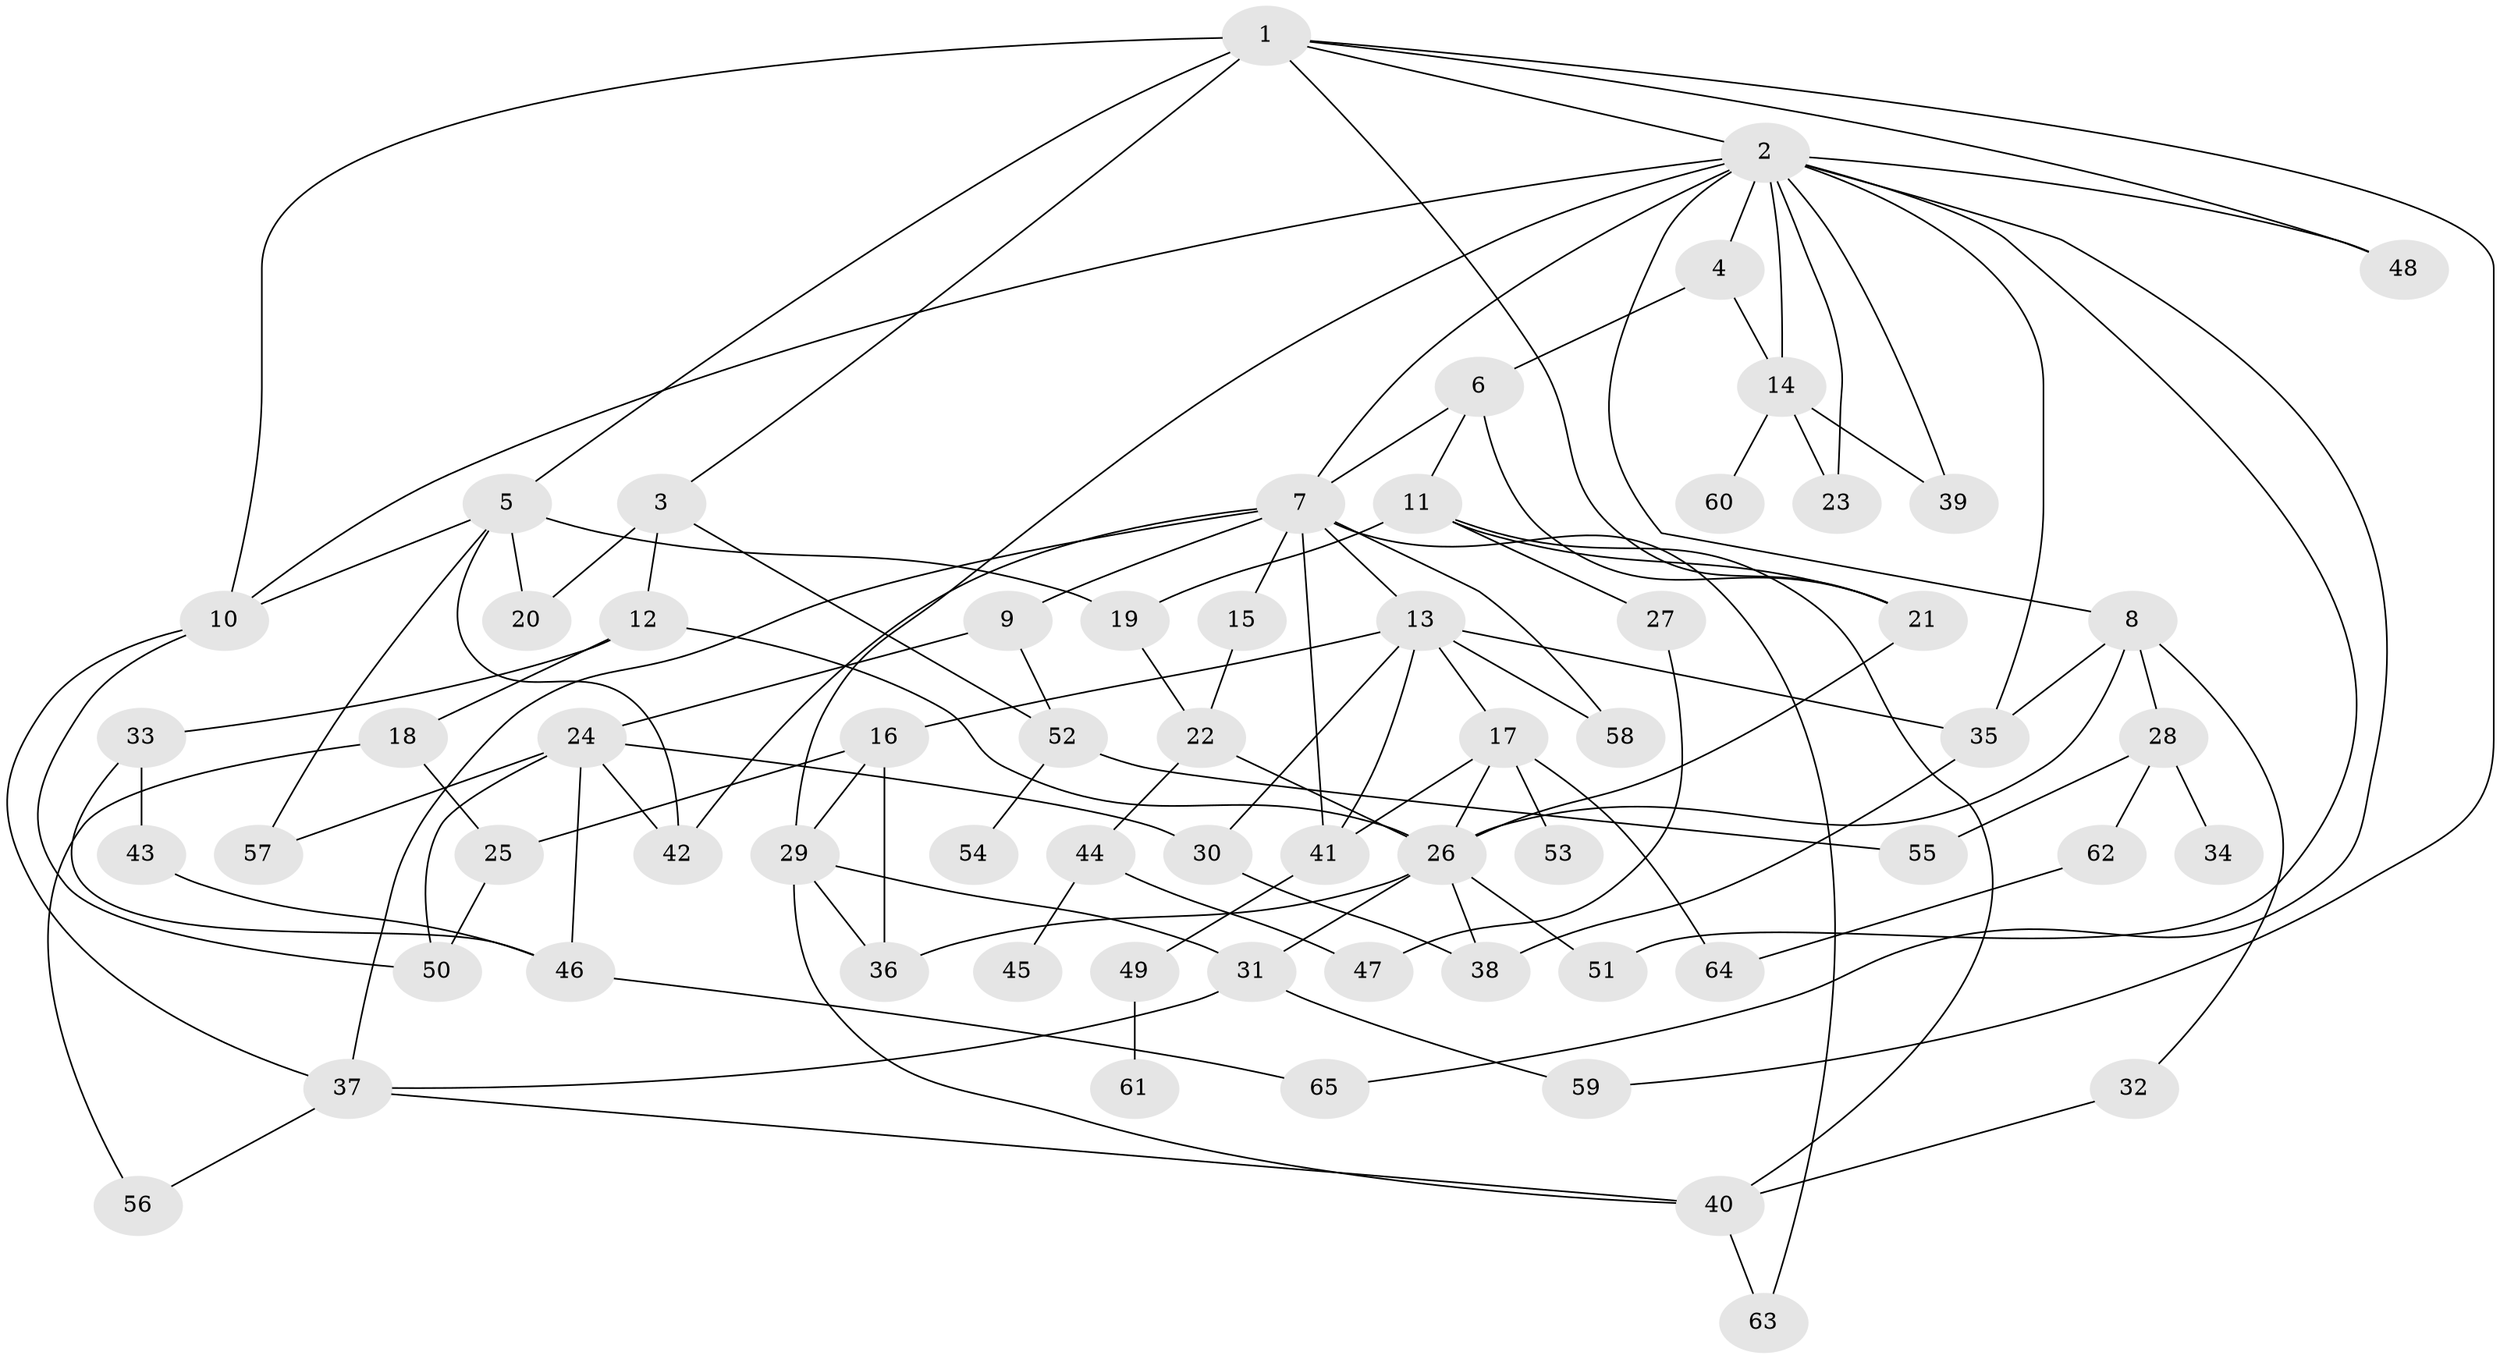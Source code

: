// original degree distribution, {4: 0.14615384615384616, 7: 0.03076923076923077, 5: 0.06153846153846154, 3: 0.23846153846153847, 2: 0.33076923076923076, 6: 0.03076923076923077, 1: 0.16153846153846155}
// Generated by graph-tools (version 1.1) at 2025/34/03/09/25 02:34:03]
// undirected, 65 vertices, 114 edges
graph export_dot {
graph [start="1"]
  node [color=gray90,style=filled];
  1;
  2;
  3;
  4;
  5;
  6;
  7;
  8;
  9;
  10;
  11;
  12;
  13;
  14;
  15;
  16;
  17;
  18;
  19;
  20;
  21;
  22;
  23;
  24;
  25;
  26;
  27;
  28;
  29;
  30;
  31;
  32;
  33;
  34;
  35;
  36;
  37;
  38;
  39;
  40;
  41;
  42;
  43;
  44;
  45;
  46;
  47;
  48;
  49;
  50;
  51;
  52;
  53;
  54;
  55;
  56;
  57;
  58;
  59;
  60;
  61;
  62;
  63;
  64;
  65;
  1 -- 2 [weight=1.0];
  1 -- 3 [weight=1.0];
  1 -- 5 [weight=1.0];
  1 -- 10 [weight=1.0];
  1 -- 21 [weight=1.0];
  1 -- 48 [weight=1.0];
  1 -- 59 [weight=1.0];
  2 -- 4 [weight=2.0];
  2 -- 7 [weight=1.0];
  2 -- 8 [weight=1.0];
  2 -- 10 [weight=1.0];
  2 -- 14 [weight=1.0];
  2 -- 23 [weight=1.0];
  2 -- 29 [weight=1.0];
  2 -- 35 [weight=1.0];
  2 -- 39 [weight=1.0];
  2 -- 48 [weight=1.0];
  2 -- 51 [weight=1.0];
  2 -- 65 [weight=1.0];
  3 -- 12 [weight=1.0];
  3 -- 20 [weight=1.0];
  3 -- 52 [weight=1.0];
  4 -- 6 [weight=1.0];
  4 -- 14 [weight=1.0];
  5 -- 10 [weight=1.0];
  5 -- 19 [weight=1.0];
  5 -- 20 [weight=1.0];
  5 -- 42 [weight=1.0];
  5 -- 57 [weight=1.0];
  6 -- 7 [weight=1.0];
  6 -- 11 [weight=1.0];
  6 -- 21 [weight=1.0];
  7 -- 9 [weight=1.0];
  7 -- 13 [weight=1.0];
  7 -- 15 [weight=1.0];
  7 -- 37 [weight=1.0];
  7 -- 41 [weight=1.0];
  7 -- 42 [weight=1.0];
  7 -- 58 [weight=1.0];
  7 -- 63 [weight=1.0];
  8 -- 26 [weight=1.0];
  8 -- 28 [weight=1.0];
  8 -- 32 [weight=1.0];
  8 -- 35 [weight=1.0];
  9 -- 24 [weight=1.0];
  9 -- 52 [weight=1.0];
  10 -- 37 [weight=1.0];
  10 -- 50 [weight=1.0];
  11 -- 19 [weight=1.0];
  11 -- 21 [weight=1.0];
  11 -- 27 [weight=1.0];
  11 -- 40 [weight=1.0];
  12 -- 18 [weight=1.0];
  12 -- 26 [weight=1.0];
  12 -- 33 [weight=1.0];
  13 -- 16 [weight=2.0];
  13 -- 17 [weight=1.0];
  13 -- 30 [weight=1.0];
  13 -- 35 [weight=1.0];
  13 -- 41 [weight=1.0];
  13 -- 58 [weight=1.0];
  14 -- 23 [weight=1.0];
  14 -- 39 [weight=1.0];
  14 -- 60 [weight=1.0];
  15 -- 22 [weight=1.0];
  16 -- 25 [weight=1.0];
  16 -- 29 [weight=1.0];
  16 -- 36 [weight=1.0];
  17 -- 26 [weight=1.0];
  17 -- 41 [weight=1.0];
  17 -- 53 [weight=1.0];
  17 -- 64 [weight=1.0];
  18 -- 25 [weight=1.0];
  18 -- 56 [weight=1.0];
  19 -- 22 [weight=1.0];
  21 -- 26 [weight=1.0];
  22 -- 26 [weight=2.0];
  22 -- 44 [weight=1.0];
  24 -- 30 [weight=1.0];
  24 -- 42 [weight=1.0];
  24 -- 46 [weight=1.0];
  24 -- 50 [weight=1.0];
  24 -- 57 [weight=1.0];
  25 -- 50 [weight=1.0];
  26 -- 31 [weight=1.0];
  26 -- 36 [weight=1.0];
  26 -- 38 [weight=1.0];
  26 -- 51 [weight=1.0];
  27 -- 47 [weight=1.0];
  28 -- 34 [weight=1.0];
  28 -- 55 [weight=1.0];
  28 -- 62 [weight=1.0];
  29 -- 31 [weight=1.0];
  29 -- 36 [weight=1.0];
  29 -- 40 [weight=1.0];
  30 -- 38 [weight=1.0];
  31 -- 37 [weight=1.0];
  31 -- 59 [weight=1.0];
  32 -- 40 [weight=1.0];
  33 -- 43 [weight=1.0];
  33 -- 46 [weight=1.0];
  35 -- 38 [weight=1.0];
  37 -- 40 [weight=1.0];
  37 -- 56 [weight=1.0];
  40 -- 63 [weight=1.0];
  41 -- 49 [weight=1.0];
  43 -- 46 [weight=1.0];
  44 -- 45 [weight=1.0];
  44 -- 47 [weight=1.0];
  46 -- 65 [weight=1.0];
  49 -- 61 [weight=1.0];
  52 -- 54 [weight=1.0];
  52 -- 55 [weight=1.0];
  62 -- 64 [weight=1.0];
}
